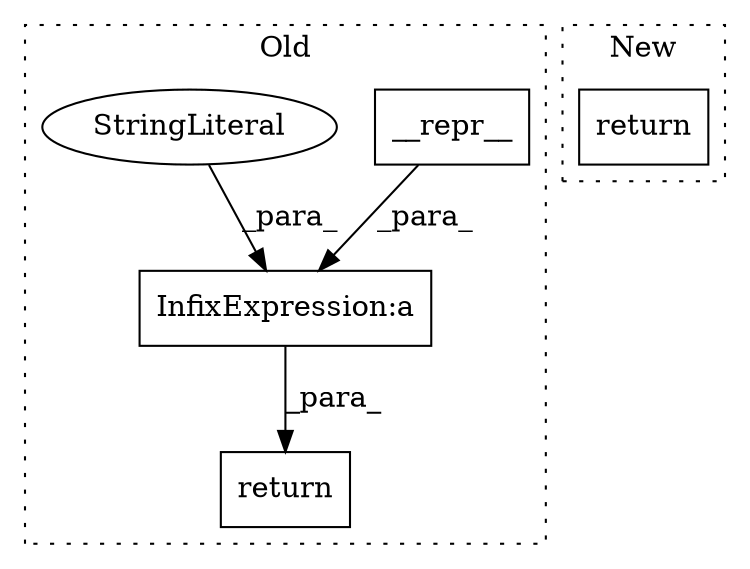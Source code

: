 digraph G {
subgraph cluster0 {
1 [label="__repr__" a="32" s="14954" l="10" shape="box"];
3 [label="return" a="41" s="14932" l="7" shape="box"];
4 [label="InfixExpression:a" a="27" s="14964" l="3" shape="box"];
5 [label="StringLiteral" a="45" s="14967" l="4" shape="ellipse"];
label = "Old";
style="dotted";
}
subgraph cluster1 {
2 [label="return" a="41" s="20764" l="7" shape="box"];
label = "New";
style="dotted";
}
1 -> 4 [label="_para_"];
4 -> 3 [label="_para_"];
5 -> 4 [label="_para_"];
}